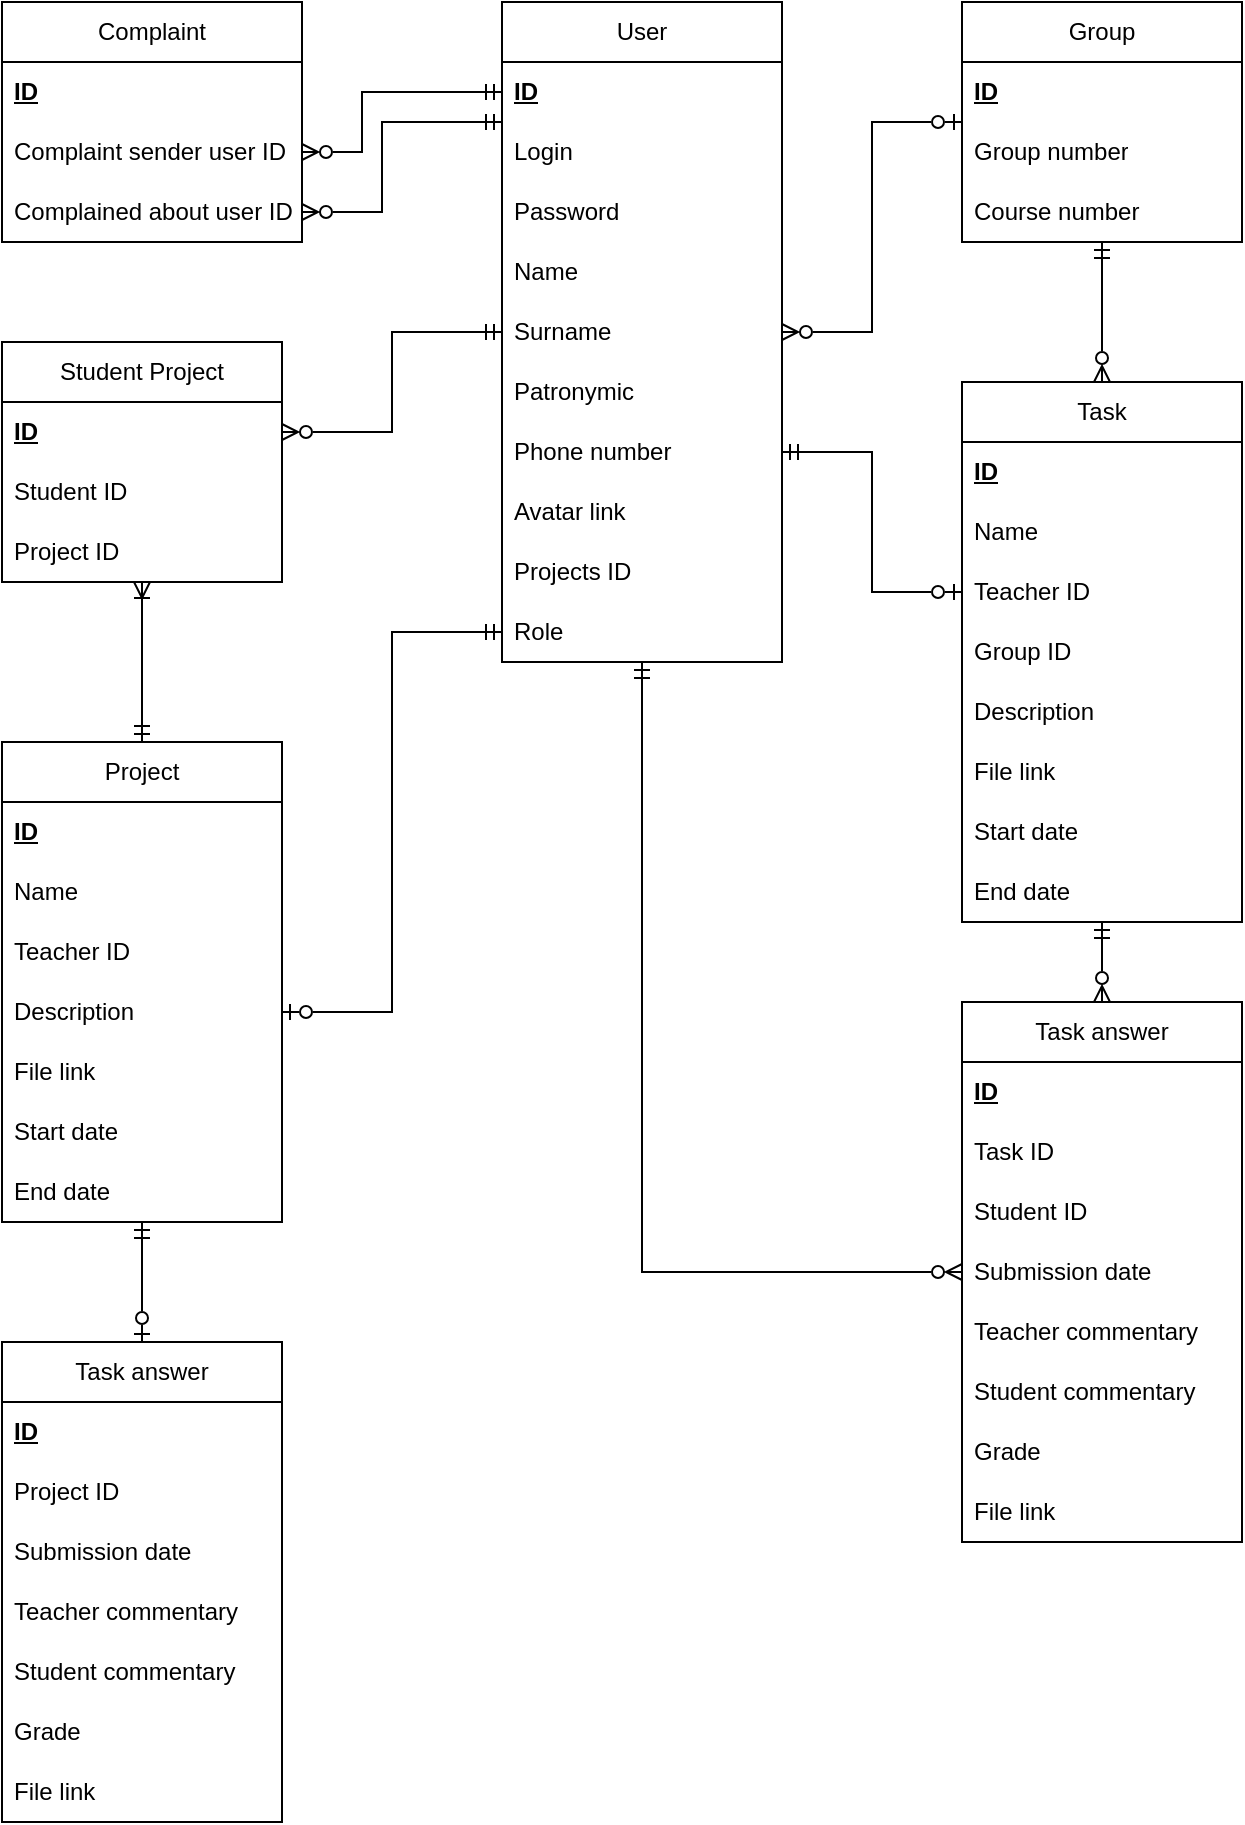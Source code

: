 <mxfile version="24.0.5" type="device">
  <diagram id="iSol9jtTjHyPuVoSBAxk" name="Страница — 1">
    <mxGraphModel dx="1221" dy="647" grid="1" gridSize="10" guides="1" tooltips="1" connect="1" arrows="1" fold="1" page="1" pageScale="1" pageWidth="827" pageHeight="1169" math="0" shadow="0">
      <root>
        <mxCell id="0" />
        <mxCell id="1" parent="0" />
        <mxCell id="YsDDaBwyLeu5cf9a0ZEZ-1" value="User" style="swimlane;fontStyle=0;childLayout=stackLayout;horizontal=1;startSize=30;horizontalStack=0;resizeParent=1;resizeParentMax=0;resizeLast=0;collapsible=1;marginBottom=0;whiteSpace=wrap;html=1;" parent="1" vertex="1">
          <mxGeometry x="348" y="40" width="140" height="330" as="geometry" />
        </mxCell>
        <mxCell id="YsDDaBwyLeu5cf9a0ZEZ-2" value="&lt;b&gt;&lt;u&gt;ID&lt;/u&gt;&lt;/b&gt;" style="text;strokeColor=none;fillColor=none;align=left;verticalAlign=middle;spacingLeft=4;spacingRight=4;overflow=hidden;points=[[0,0.5],[1,0.5]];portConstraint=eastwest;rotatable=0;whiteSpace=wrap;html=1;" parent="YsDDaBwyLeu5cf9a0ZEZ-1" vertex="1">
          <mxGeometry y="30" width="140" height="30" as="geometry" />
        </mxCell>
        <mxCell id="YsDDaBwyLeu5cf9a0ZEZ-30" value="Login" style="text;strokeColor=none;fillColor=none;align=left;verticalAlign=middle;spacingLeft=4;spacingRight=4;overflow=hidden;points=[[0,0.5],[1,0.5]];portConstraint=eastwest;rotatable=0;whiteSpace=wrap;html=1;" parent="YsDDaBwyLeu5cf9a0ZEZ-1" vertex="1">
          <mxGeometry y="60" width="140" height="30" as="geometry" />
        </mxCell>
        <mxCell id="ehmMcJNn_Jlqj3ePmiMv-1" value="Password" style="text;strokeColor=none;fillColor=none;align=left;verticalAlign=middle;spacingLeft=4;spacingRight=4;overflow=hidden;points=[[0,0.5],[1,0.5]];portConstraint=eastwest;rotatable=0;whiteSpace=wrap;html=1;" parent="YsDDaBwyLeu5cf9a0ZEZ-1" vertex="1">
          <mxGeometry y="90" width="140" height="30" as="geometry" />
        </mxCell>
        <mxCell id="YsDDaBwyLeu5cf9a0ZEZ-3" value="Name&amp;nbsp;" style="text;strokeColor=none;fillColor=none;align=left;verticalAlign=middle;spacingLeft=4;spacingRight=4;overflow=hidden;points=[[0,0.5],[1,0.5]];portConstraint=eastwest;rotatable=0;whiteSpace=wrap;html=1;" parent="YsDDaBwyLeu5cf9a0ZEZ-1" vertex="1">
          <mxGeometry y="120" width="140" height="30" as="geometry" />
        </mxCell>
        <mxCell id="YsDDaBwyLeu5cf9a0ZEZ-4" value="Surname" style="text;strokeColor=none;fillColor=none;align=left;verticalAlign=middle;spacingLeft=4;spacingRight=4;overflow=hidden;points=[[0,0.5],[1,0.5]];portConstraint=eastwest;rotatable=0;whiteSpace=wrap;html=1;" parent="YsDDaBwyLeu5cf9a0ZEZ-1" vertex="1">
          <mxGeometry y="150" width="140" height="30" as="geometry" />
        </mxCell>
        <mxCell id="YsDDaBwyLeu5cf9a0ZEZ-29" value="Patronymic" style="text;strokeColor=none;fillColor=none;align=left;verticalAlign=middle;spacingLeft=4;spacingRight=4;overflow=hidden;points=[[0,0.5],[1,0.5]];portConstraint=eastwest;rotatable=0;whiteSpace=wrap;html=1;" parent="YsDDaBwyLeu5cf9a0ZEZ-1" vertex="1">
          <mxGeometry y="180" width="140" height="30" as="geometry" />
        </mxCell>
        <mxCell id="YsDDaBwyLeu5cf9a0ZEZ-31" value="Phone number" style="text;strokeColor=none;fillColor=none;align=left;verticalAlign=middle;spacingLeft=4;spacingRight=4;overflow=hidden;points=[[0,0.5],[1,0.5]];portConstraint=eastwest;rotatable=0;whiteSpace=wrap;html=1;" parent="YsDDaBwyLeu5cf9a0ZEZ-1" vertex="1">
          <mxGeometry y="210" width="140" height="30" as="geometry" />
        </mxCell>
        <mxCell id="YsDDaBwyLeu5cf9a0ZEZ-32" value="Avatar link" style="text;strokeColor=none;fillColor=none;align=left;verticalAlign=middle;spacingLeft=4;spacingRight=4;overflow=hidden;points=[[0,0.5],[1,0.5]];portConstraint=eastwest;rotatable=0;whiteSpace=wrap;html=1;" parent="YsDDaBwyLeu5cf9a0ZEZ-1" vertex="1">
          <mxGeometry y="240" width="140" height="30" as="geometry" />
        </mxCell>
        <mxCell id="YsDDaBwyLeu5cf9a0ZEZ-34" value="Projects ID" style="text;strokeColor=none;fillColor=none;align=left;verticalAlign=middle;spacingLeft=4;spacingRight=4;overflow=hidden;points=[[0,0.5],[1,0.5]];portConstraint=eastwest;rotatable=0;whiteSpace=wrap;html=1;" parent="YsDDaBwyLeu5cf9a0ZEZ-1" vertex="1">
          <mxGeometry y="270" width="140" height="30" as="geometry" />
        </mxCell>
        <mxCell id="YsDDaBwyLeu5cf9a0ZEZ-33" value="Role" style="text;strokeColor=none;fillColor=none;align=left;verticalAlign=middle;spacingLeft=4;spacingRight=4;overflow=hidden;points=[[0,0.5],[1,0.5]];portConstraint=eastwest;rotatable=0;whiteSpace=wrap;html=1;" parent="YsDDaBwyLeu5cf9a0ZEZ-1" vertex="1">
          <mxGeometry y="300" width="140" height="30" as="geometry" />
        </mxCell>
        <mxCell id="YsDDaBwyLeu5cf9a0ZEZ-50" style="edgeStyle=orthogonalEdgeStyle;rounded=0;orthogonalLoop=1;jettySize=auto;html=1;exitX=0.5;exitY=0;exitDx=0;exitDy=0;endArrow=ERmandOne;endFill=0;startArrow=ERzeroToMany;startFill=0;" parent="1" source="YsDDaBwyLeu5cf9a0ZEZ-5" target="YsDDaBwyLeu5cf9a0ZEZ-25" edge="1">
          <mxGeometry relative="1" as="geometry" />
        </mxCell>
        <mxCell id="YsDDaBwyLeu5cf9a0ZEZ-5" value="Task" style="swimlane;fontStyle=0;childLayout=stackLayout;horizontal=1;startSize=30;horizontalStack=0;resizeParent=1;resizeParentMax=0;resizeLast=0;collapsible=1;marginBottom=0;whiteSpace=wrap;html=1;" parent="1" vertex="1">
          <mxGeometry x="578" y="230" width="140" height="270" as="geometry" />
        </mxCell>
        <mxCell id="YsDDaBwyLeu5cf9a0ZEZ-6" value="&lt;b&gt;&lt;u&gt;ID&lt;/u&gt;&lt;/b&gt;" style="text;strokeColor=none;fillColor=none;align=left;verticalAlign=middle;spacingLeft=4;spacingRight=4;overflow=hidden;points=[[0,0.5],[1,0.5]];portConstraint=eastwest;rotatable=0;whiteSpace=wrap;html=1;" parent="YsDDaBwyLeu5cf9a0ZEZ-5" vertex="1">
          <mxGeometry y="30" width="140" height="30" as="geometry" />
        </mxCell>
        <mxCell id="dFPDs4bfLykhROEB7pra-2" value="Name" style="text;strokeColor=none;fillColor=none;align=left;verticalAlign=middle;spacingLeft=4;spacingRight=4;overflow=hidden;points=[[0,0.5],[1,0.5]];portConstraint=eastwest;rotatable=0;whiteSpace=wrap;html=1;" vertex="1" parent="YsDDaBwyLeu5cf9a0ZEZ-5">
          <mxGeometry y="60" width="140" height="30" as="geometry" />
        </mxCell>
        <mxCell id="YsDDaBwyLeu5cf9a0ZEZ-7" value="Teacher ID" style="text;strokeColor=none;fillColor=none;align=left;verticalAlign=middle;spacingLeft=4;spacingRight=4;overflow=hidden;points=[[0,0.5],[1,0.5]];portConstraint=eastwest;rotatable=0;whiteSpace=wrap;html=1;" parent="YsDDaBwyLeu5cf9a0ZEZ-5" vertex="1">
          <mxGeometry y="90" width="140" height="30" as="geometry" />
        </mxCell>
        <mxCell id="YsDDaBwyLeu5cf9a0ZEZ-8" value="Group ID" style="text;strokeColor=none;fillColor=none;align=left;verticalAlign=middle;spacingLeft=4;spacingRight=4;overflow=hidden;points=[[0,0.5],[1,0.5]];portConstraint=eastwest;rotatable=0;whiteSpace=wrap;html=1;" parent="YsDDaBwyLeu5cf9a0ZEZ-5" vertex="1">
          <mxGeometry y="120" width="140" height="30" as="geometry" />
        </mxCell>
        <mxCell id="YsDDaBwyLeu5cf9a0ZEZ-40" value="Description" style="text;strokeColor=none;fillColor=none;align=left;verticalAlign=middle;spacingLeft=4;spacingRight=4;overflow=hidden;points=[[0,0.5],[1,0.5]];portConstraint=eastwest;rotatable=0;whiteSpace=wrap;html=1;" parent="YsDDaBwyLeu5cf9a0ZEZ-5" vertex="1">
          <mxGeometry y="150" width="140" height="30" as="geometry" />
        </mxCell>
        <mxCell id="YsDDaBwyLeu5cf9a0ZEZ-41" value="File link" style="text;strokeColor=none;fillColor=none;align=left;verticalAlign=middle;spacingLeft=4;spacingRight=4;overflow=hidden;points=[[0,0.5],[1,0.5]];portConstraint=eastwest;rotatable=0;whiteSpace=wrap;html=1;" parent="YsDDaBwyLeu5cf9a0ZEZ-5" vertex="1">
          <mxGeometry y="180" width="140" height="30" as="geometry" />
        </mxCell>
        <mxCell id="YsDDaBwyLeu5cf9a0ZEZ-52" value="Start date" style="text;strokeColor=none;fillColor=none;align=left;verticalAlign=middle;spacingLeft=4;spacingRight=4;overflow=hidden;points=[[0,0.5],[1,0.5]];portConstraint=eastwest;rotatable=0;whiteSpace=wrap;html=1;" parent="YsDDaBwyLeu5cf9a0ZEZ-5" vertex="1">
          <mxGeometry y="210" width="140" height="30" as="geometry" />
        </mxCell>
        <mxCell id="YsDDaBwyLeu5cf9a0ZEZ-53" value="End date" style="text;strokeColor=none;fillColor=none;align=left;verticalAlign=middle;spacingLeft=4;spacingRight=4;overflow=hidden;points=[[0,0.5],[1,0.5]];portConstraint=eastwest;rotatable=0;whiteSpace=wrap;html=1;" parent="YsDDaBwyLeu5cf9a0ZEZ-5" vertex="1">
          <mxGeometry y="240" width="140" height="30" as="geometry" />
        </mxCell>
        <mxCell id="YsDDaBwyLeu5cf9a0ZEZ-56" style="edgeStyle=orthogonalEdgeStyle;rounded=0;orthogonalLoop=1;jettySize=auto;html=1;exitX=0.5;exitY=0;exitDx=0;exitDy=0;startArrow=ERzeroToMany;startFill=0;endArrow=ERmandOne;endFill=0;" parent="1" source="YsDDaBwyLeu5cf9a0ZEZ-9" target="YsDDaBwyLeu5cf9a0ZEZ-5" edge="1">
          <mxGeometry relative="1" as="geometry" />
        </mxCell>
        <mxCell id="YsDDaBwyLeu5cf9a0ZEZ-9" value="Task answer" style="swimlane;fontStyle=0;childLayout=stackLayout;horizontal=1;startSize=30;horizontalStack=0;resizeParent=1;resizeParentMax=0;resizeLast=0;collapsible=1;marginBottom=0;whiteSpace=wrap;html=1;" parent="1" vertex="1">
          <mxGeometry x="578" y="540" width="140" height="270" as="geometry" />
        </mxCell>
        <mxCell id="YsDDaBwyLeu5cf9a0ZEZ-10" value="&lt;b&gt;&lt;u&gt;ID&lt;/u&gt;&lt;/b&gt;" style="text;strokeColor=none;fillColor=none;align=left;verticalAlign=middle;spacingLeft=4;spacingRight=4;overflow=hidden;points=[[0,0.5],[1,0.5]];portConstraint=eastwest;rotatable=0;whiteSpace=wrap;html=1;" parent="YsDDaBwyLeu5cf9a0ZEZ-9" vertex="1">
          <mxGeometry y="30" width="140" height="30" as="geometry" />
        </mxCell>
        <mxCell id="YsDDaBwyLeu5cf9a0ZEZ-11" value="Task ID" style="text;strokeColor=none;fillColor=none;align=left;verticalAlign=middle;spacingLeft=4;spacingRight=4;overflow=hidden;points=[[0,0.5],[1,0.5]];portConstraint=eastwest;rotatable=0;whiteSpace=wrap;html=1;" parent="YsDDaBwyLeu5cf9a0ZEZ-9" vertex="1">
          <mxGeometry y="60" width="140" height="30" as="geometry" />
        </mxCell>
        <mxCell id="YsDDaBwyLeu5cf9a0ZEZ-12" value="Student ID" style="text;strokeColor=none;fillColor=none;align=left;verticalAlign=middle;spacingLeft=4;spacingRight=4;overflow=hidden;points=[[0,0.5],[1,0.5]];portConstraint=eastwest;rotatable=0;whiteSpace=wrap;html=1;" parent="YsDDaBwyLeu5cf9a0ZEZ-9" vertex="1">
          <mxGeometry y="90" width="140" height="30" as="geometry" />
        </mxCell>
        <mxCell id="YsDDaBwyLeu5cf9a0ZEZ-43" value="Submission date" style="text;strokeColor=none;fillColor=none;align=left;verticalAlign=middle;spacingLeft=4;spacingRight=4;overflow=hidden;points=[[0,0.5],[1,0.5]];portConstraint=eastwest;rotatable=0;whiteSpace=wrap;html=1;" parent="YsDDaBwyLeu5cf9a0ZEZ-9" vertex="1">
          <mxGeometry y="120" width="140" height="30" as="geometry" />
        </mxCell>
        <mxCell id="YsDDaBwyLeu5cf9a0ZEZ-45" value="Teacher commentary" style="text;strokeColor=none;fillColor=none;align=left;verticalAlign=middle;spacingLeft=4;spacingRight=4;overflow=hidden;points=[[0,0.5],[1,0.5]];portConstraint=eastwest;rotatable=0;whiteSpace=wrap;html=1;" parent="YsDDaBwyLeu5cf9a0ZEZ-9" vertex="1">
          <mxGeometry y="150" width="140" height="30" as="geometry" />
        </mxCell>
        <mxCell id="YsDDaBwyLeu5cf9a0ZEZ-46" value="Student commentary" style="text;strokeColor=none;fillColor=none;align=left;verticalAlign=middle;spacingLeft=4;spacingRight=4;overflow=hidden;points=[[0,0.5],[1,0.5]];portConstraint=eastwest;rotatable=0;whiteSpace=wrap;html=1;" parent="YsDDaBwyLeu5cf9a0ZEZ-9" vertex="1">
          <mxGeometry y="180" width="140" height="30" as="geometry" />
        </mxCell>
        <mxCell id="YsDDaBwyLeu5cf9a0ZEZ-47" value="Grade" style="text;strokeColor=none;fillColor=none;align=left;verticalAlign=middle;spacingLeft=4;spacingRight=4;overflow=hidden;points=[[0,0.5],[1,0.5]];portConstraint=eastwest;rotatable=0;whiteSpace=wrap;html=1;" parent="YsDDaBwyLeu5cf9a0ZEZ-9" vertex="1">
          <mxGeometry y="210" width="140" height="30" as="geometry" />
        </mxCell>
        <mxCell id="YsDDaBwyLeu5cf9a0ZEZ-48" value="File link" style="text;strokeColor=none;fillColor=none;align=left;verticalAlign=middle;spacingLeft=4;spacingRight=4;overflow=hidden;points=[[0,0.5],[1,0.5]];portConstraint=eastwest;rotatable=0;whiteSpace=wrap;html=1;" parent="YsDDaBwyLeu5cf9a0ZEZ-9" vertex="1">
          <mxGeometry y="240" width="140" height="30" as="geometry" />
        </mxCell>
        <mxCell id="YsDDaBwyLeu5cf9a0ZEZ-17" value="Complaint" style="swimlane;fontStyle=0;childLayout=stackLayout;horizontal=1;startSize=30;horizontalStack=0;resizeParent=1;resizeParentMax=0;resizeLast=0;collapsible=1;marginBottom=0;whiteSpace=wrap;html=1;" parent="1" vertex="1">
          <mxGeometry x="98" y="40" width="150" height="120" as="geometry" />
        </mxCell>
        <mxCell id="YsDDaBwyLeu5cf9a0ZEZ-18" value="&lt;b&gt;&lt;u&gt;ID&lt;/u&gt;&lt;/b&gt;" style="text;strokeColor=none;fillColor=none;align=left;verticalAlign=middle;spacingLeft=4;spacingRight=4;overflow=hidden;points=[[0,0.5],[1,0.5]];portConstraint=eastwest;rotatable=0;whiteSpace=wrap;html=1;" parent="YsDDaBwyLeu5cf9a0ZEZ-17" vertex="1">
          <mxGeometry y="30" width="150" height="30" as="geometry" />
        </mxCell>
        <mxCell id="YsDDaBwyLeu5cf9a0ZEZ-19" value="Complaint sender user ID" style="text;strokeColor=none;fillColor=none;align=left;verticalAlign=middle;spacingLeft=4;spacingRight=4;overflow=hidden;points=[[0,0.5],[1,0.5]];portConstraint=eastwest;rotatable=0;whiteSpace=wrap;html=1;" parent="YsDDaBwyLeu5cf9a0ZEZ-17" vertex="1">
          <mxGeometry y="60" width="150" height="30" as="geometry" />
        </mxCell>
        <mxCell id="YsDDaBwyLeu5cf9a0ZEZ-20" value="Complained about user ID" style="text;strokeColor=none;fillColor=none;align=left;verticalAlign=middle;spacingLeft=4;spacingRight=4;overflow=hidden;points=[[0,0.5],[1,0.5]];portConstraint=eastwest;rotatable=0;whiteSpace=wrap;html=1;" parent="YsDDaBwyLeu5cf9a0ZEZ-17" vertex="1">
          <mxGeometry y="90" width="150" height="30" as="geometry" />
        </mxCell>
        <mxCell id="YsDDaBwyLeu5cf9a0ZEZ-25" value="Group" style="swimlane;fontStyle=0;childLayout=stackLayout;horizontal=1;startSize=30;horizontalStack=0;resizeParent=1;resizeParentMax=0;resizeLast=0;collapsible=1;marginBottom=0;whiteSpace=wrap;html=1;" parent="1" vertex="1">
          <mxGeometry x="578" y="40" width="140" height="120" as="geometry" />
        </mxCell>
        <mxCell id="YsDDaBwyLeu5cf9a0ZEZ-26" value="&lt;u&gt;&lt;b&gt;ID&lt;/b&gt;&lt;/u&gt;" style="text;strokeColor=none;fillColor=none;align=left;verticalAlign=middle;spacingLeft=4;spacingRight=4;overflow=hidden;points=[[0,0.5],[1,0.5]];portConstraint=eastwest;rotatable=0;whiteSpace=wrap;html=1;" parent="YsDDaBwyLeu5cf9a0ZEZ-25" vertex="1">
          <mxGeometry y="30" width="140" height="30" as="geometry" />
        </mxCell>
        <mxCell id="YsDDaBwyLeu5cf9a0ZEZ-27" value="Group number" style="text;strokeColor=none;fillColor=none;align=left;verticalAlign=middle;spacingLeft=4;spacingRight=4;overflow=hidden;points=[[0,0.5],[1,0.5]];portConstraint=eastwest;rotatable=0;whiteSpace=wrap;html=1;" parent="YsDDaBwyLeu5cf9a0ZEZ-25" vertex="1">
          <mxGeometry y="60" width="140" height="30" as="geometry" />
        </mxCell>
        <mxCell id="YsDDaBwyLeu5cf9a0ZEZ-28" value="Сourse number" style="text;strokeColor=none;fillColor=none;align=left;verticalAlign=middle;spacingLeft=4;spacingRight=4;overflow=hidden;points=[[0,0.5],[1,0.5]];portConstraint=eastwest;rotatable=0;whiteSpace=wrap;html=1;" parent="YsDDaBwyLeu5cf9a0ZEZ-25" vertex="1">
          <mxGeometry y="90" width="140" height="30" as="geometry" />
        </mxCell>
        <mxCell id="YsDDaBwyLeu5cf9a0ZEZ-36" style="edgeStyle=orthogonalEdgeStyle;rounded=0;orthogonalLoop=1;jettySize=auto;html=1;entryX=0;entryY=0.5;entryDx=0;entryDy=0;endArrow=ERmandOne;endFill=0;startArrow=ERzeroToMany;startFill=0;" parent="1" source="YsDDaBwyLeu5cf9a0ZEZ-17" target="YsDDaBwyLeu5cf9a0ZEZ-2" edge="1">
          <mxGeometry relative="1" as="geometry">
            <Array as="points">
              <mxPoint x="278" y="115" />
              <mxPoint x="278" y="85" />
            </Array>
          </mxGeometry>
        </mxCell>
        <mxCell id="YsDDaBwyLeu5cf9a0ZEZ-37" style="edgeStyle=orthogonalEdgeStyle;rounded=0;orthogonalLoop=1;jettySize=auto;html=1;endArrow=ERmandOne;endFill=0;startArrow=ERzeroToMany;startFill=0;" parent="1" source="YsDDaBwyLeu5cf9a0ZEZ-17" target="YsDDaBwyLeu5cf9a0ZEZ-2" edge="1">
          <mxGeometry relative="1" as="geometry">
            <Array as="points">
              <mxPoint x="288" y="145" />
              <mxPoint x="288" y="100" />
            </Array>
          </mxGeometry>
        </mxCell>
        <mxCell id="YsDDaBwyLeu5cf9a0ZEZ-39" style="edgeStyle=orthogonalEdgeStyle;rounded=0;orthogonalLoop=1;jettySize=auto;html=1;startArrow=ERzeroToMany;startFill=0;endArrow=ERzeroToOne;endFill=0;" parent="1" source="YsDDaBwyLeu5cf9a0ZEZ-1" target="YsDDaBwyLeu5cf9a0ZEZ-25" edge="1">
          <mxGeometry relative="1" as="geometry" />
        </mxCell>
        <mxCell id="YsDDaBwyLeu5cf9a0ZEZ-49" style="edgeStyle=orthogonalEdgeStyle;rounded=0;orthogonalLoop=1;jettySize=auto;html=1;exitX=0;exitY=0.5;exitDx=0;exitDy=0;endArrow=ERmandOne;endFill=0;startArrow=ERzeroToOne;startFill=0;" parent="1" source="YsDDaBwyLeu5cf9a0ZEZ-7" target="YsDDaBwyLeu5cf9a0ZEZ-31" edge="1">
          <mxGeometry relative="1" as="geometry" />
        </mxCell>
        <mxCell id="YsDDaBwyLeu5cf9a0ZEZ-55" style="edgeStyle=orthogonalEdgeStyle;rounded=0;orthogonalLoop=1;jettySize=auto;html=1;exitX=0;exitY=0.5;exitDx=0;exitDy=0;startArrow=ERzeroToMany;startFill=0;endArrow=ERmandOne;endFill=0;" parent="1" source="YsDDaBwyLeu5cf9a0ZEZ-43" target="YsDDaBwyLeu5cf9a0ZEZ-1" edge="1">
          <mxGeometry relative="1" as="geometry">
            <Array as="points">
              <mxPoint x="418" y="675" />
            </Array>
          </mxGeometry>
        </mxCell>
        <mxCell id="YsDDaBwyLeu5cf9a0ZEZ-80" style="edgeStyle=orthogonalEdgeStyle;rounded=0;orthogonalLoop=1;jettySize=auto;html=1;exitX=0.5;exitY=0;exitDx=0;exitDy=0;startArrow=ERmandOne;startFill=0;endArrow=ERoneToMany;endFill=0;" parent="1" source="YsDDaBwyLeu5cf9a0ZEZ-57" target="YsDDaBwyLeu5cf9a0ZEZ-74" edge="1">
          <mxGeometry relative="1" as="geometry" />
        </mxCell>
        <mxCell id="YsDDaBwyLeu5cf9a0ZEZ-57" value="Project" style="swimlane;fontStyle=0;childLayout=stackLayout;horizontal=1;startSize=30;horizontalStack=0;resizeParent=1;resizeParentMax=0;resizeLast=0;collapsible=1;marginBottom=0;whiteSpace=wrap;html=1;" parent="1" vertex="1">
          <mxGeometry x="98" y="410" width="140" height="240" as="geometry" />
        </mxCell>
        <mxCell id="YsDDaBwyLeu5cf9a0ZEZ-58" value="&lt;b&gt;&lt;u&gt;ID&lt;/u&gt;&lt;/b&gt;" style="text;strokeColor=none;fillColor=none;align=left;verticalAlign=middle;spacingLeft=4;spacingRight=4;overflow=hidden;points=[[0,0.5],[1,0.5]];portConstraint=eastwest;rotatable=0;whiteSpace=wrap;html=1;" parent="YsDDaBwyLeu5cf9a0ZEZ-57" vertex="1">
          <mxGeometry y="30" width="140" height="30" as="geometry" />
        </mxCell>
        <mxCell id="dFPDs4bfLykhROEB7pra-1" value="Name" style="text;strokeColor=none;fillColor=none;align=left;verticalAlign=middle;spacingLeft=4;spacingRight=4;overflow=hidden;points=[[0,0.5],[1,0.5]];portConstraint=eastwest;rotatable=0;whiteSpace=wrap;html=1;" vertex="1" parent="YsDDaBwyLeu5cf9a0ZEZ-57">
          <mxGeometry y="60" width="140" height="30" as="geometry" />
        </mxCell>
        <mxCell id="YsDDaBwyLeu5cf9a0ZEZ-59" value="Teacher ID" style="text;strokeColor=none;fillColor=none;align=left;verticalAlign=middle;spacingLeft=4;spacingRight=4;overflow=hidden;points=[[0,0.5],[1,0.5]];portConstraint=eastwest;rotatable=0;whiteSpace=wrap;html=1;" parent="YsDDaBwyLeu5cf9a0ZEZ-57" vertex="1">
          <mxGeometry y="90" width="140" height="30" as="geometry" />
        </mxCell>
        <mxCell id="YsDDaBwyLeu5cf9a0ZEZ-61" value="Description" style="text;strokeColor=none;fillColor=none;align=left;verticalAlign=middle;spacingLeft=4;spacingRight=4;overflow=hidden;points=[[0,0.5],[1,0.5]];portConstraint=eastwest;rotatable=0;whiteSpace=wrap;html=1;" parent="YsDDaBwyLeu5cf9a0ZEZ-57" vertex="1">
          <mxGeometry y="120" width="140" height="30" as="geometry" />
        </mxCell>
        <mxCell id="YsDDaBwyLeu5cf9a0ZEZ-62" value="File link" style="text;strokeColor=none;fillColor=none;align=left;verticalAlign=middle;spacingLeft=4;spacingRight=4;overflow=hidden;points=[[0,0.5],[1,0.5]];portConstraint=eastwest;rotatable=0;whiteSpace=wrap;html=1;" parent="YsDDaBwyLeu5cf9a0ZEZ-57" vertex="1">
          <mxGeometry y="150" width="140" height="30" as="geometry" />
        </mxCell>
        <mxCell id="YsDDaBwyLeu5cf9a0ZEZ-63" value="Start date" style="text;strokeColor=none;fillColor=none;align=left;verticalAlign=middle;spacingLeft=4;spacingRight=4;overflow=hidden;points=[[0,0.5],[1,0.5]];portConstraint=eastwest;rotatable=0;whiteSpace=wrap;html=1;" parent="YsDDaBwyLeu5cf9a0ZEZ-57" vertex="1">
          <mxGeometry y="180" width="140" height="30" as="geometry" />
        </mxCell>
        <mxCell id="YsDDaBwyLeu5cf9a0ZEZ-64" value="End date" style="text;strokeColor=none;fillColor=none;align=left;verticalAlign=middle;spacingLeft=4;spacingRight=4;overflow=hidden;points=[[0,0.5],[1,0.5]];portConstraint=eastwest;rotatable=0;whiteSpace=wrap;html=1;" parent="YsDDaBwyLeu5cf9a0ZEZ-57" vertex="1">
          <mxGeometry y="210" width="140" height="30" as="geometry" />
        </mxCell>
        <mxCell id="YsDDaBwyLeu5cf9a0ZEZ-82" style="edgeStyle=orthogonalEdgeStyle;rounded=0;orthogonalLoop=1;jettySize=auto;html=1;exitX=0.5;exitY=0;exitDx=0;exitDy=0;endArrow=ERmandOne;endFill=0;startArrow=ERzeroToOne;startFill=0;" parent="1" source="YsDDaBwyLeu5cf9a0ZEZ-65" target="YsDDaBwyLeu5cf9a0ZEZ-57" edge="1">
          <mxGeometry relative="1" as="geometry" />
        </mxCell>
        <mxCell id="YsDDaBwyLeu5cf9a0ZEZ-65" value="Task answer" style="swimlane;fontStyle=0;childLayout=stackLayout;horizontal=1;startSize=30;horizontalStack=0;resizeParent=1;resizeParentMax=0;resizeLast=0;collapsible=1;marginBottom=0;whiteSpace=wrap;html=1;" parent="1" vertex="1">
          <mxGeometry x="98" y="710" width="140" height="240" as="geometry" />
        </mxCell>
        <mxCell id="YsDDaBwyLeu5cf9a0ZEZ-66" value="&lt;b&gt;&lt;u&gt;ID&lt;/u&gt;&lt;/b&gt;" style="text;strokeColor=none;fillColor=none;align=left;verticalAlign=middle;spacingLeft=4;spacingRight=4;overflow=hidden;points=[[0,0.5],[1,0.5]];portConstraint=eastwest;rotatable=0;whiteSpace=wrap;html=1;" parent="YsDDaBwyLeu5cf9a0ZEZ-65" vertex="1">
          <mxGeometry y="30" width="140" height="30" as="geometry" />
        </mxCell>
        <mxCell id="YsDDaBwyLeu5cf9a0ZEZ-67" value="Project ID" style="text;strokeColor=none;fillColor=none;align=left;verticalAlign=middle;spacingLeft=4;spacingRight=4;overflow=hidden;points=[[0,0.5],[1,0.5]];portConstraint=eastwest;rotatable=0;whiteSpace=wrap;html=1;" parent="YsDDaBwyLeu5cf9a0ZEZ-65" vertex="1">
          <mxGeometry y="60" width="140" height="30" as="geometry" />
        </mxCell>
        <mxCell id="YsDDaBwyLeu5cf9a0ZEZ-69" value="Submission date" style="text;strokeColor=none;fillColor=none;align=left;verticalAlign=middle;spacingLeft=4;spacingRight=4;overflow=hidden;points=[[0,0.5],[1,0.5]];portConstraint=eastwest;rotatable=0;whiteSpace=wrap;html=1;" parent="YsDDaBwyLeu5cf9a0ZEZ-65" vertex="1">
          <mxGeometry y="90" width="140" height="30" as="geometry" />
        </mxCell>
        <mxCell id="YsDDaBwyLeu5cf9a0ZEZ-70" value="Teacher commentary" style="text;strokeColor=none;fillColor=none;align=left;verticalAlign=middle;spacingLeft=4;spacingRight=4;overflow=hidden;points=[[0,0.5],[1,0.5]];portConstraint=eastwest;rotatable=0;whiteSpace=wrap;html=1;" parent="YsDDaBwyLeu5cf9a0ZEZ-65" vertex="1">
          <mxGeometry y="120" width="140" height="30" as="geometry" />
        </mxCell>
        <mxCell id="YsDDaBwyLeu5cf9a0ZEZ-71" value="Student commentary" style="text;strokeColor=none;fillColor=none;align=left;verticalAlign=middle;spacingLeft=4;spacingRight=4;overflow=hidden;points=[[0,0.5],[1,0.5]];portConstraint=eastwest;rotatable=0;whiteSpace=wrap;html=1;" parent="YsDDaBwyLeu5cf9a0ZEZ-65" vertex="1">
          <mxGeometry y="150" width="140" height="30" as="geometry" />
        </mxCell>
        <mxCell id="YsDDaBwyLeu5cf9a0ZEZ-72" value="Grade" style="text;strokeColor=none;fillColor=none;align=left;verticalAlign=middle;spacingLeft=4;spacingRight=4;overflow=hidden;points=[[0,0.5],[1,0.5]];portConstraint=eastwest;rotatable=0;whiteSpace=wrap;html=1;" parent="YsDDaBwyLeu5cf9a0ZEZ-65" vertex="1">
          <mxGeometry y="180" width="140" height="30" as="geometry" />
        </mxCell>
        <mxCell id="YsDDaBwyLeu5cf9a0ZEZ-73" value="File link" style="text;strokeColor=none;fillColor=none;align=left;verticalAlign=middle;spacingLeft=4;spacingRight=4;overflow=hidden;points=[[0,0.5],[1,0.5]];portConstraint=eastwest;rotatable=0;whiteSpace=wrap;html=1;" parent="YsDDaBwyLeu5cf9a0ZEZ-65" vertex="1">
          <mxGeometry y="210" width="140" height="30" as="geometry" />
        </mxCell>
        <mxCell id="YsDDaBwyLeu5cf9a0ZEZ-74" value="Student Project" style="swimlane;fontStyle=0;childLayout=stackLayout;horizontal=1;startSize=30;horizontalStack=0;resizeParent=1;resizeParentMax=0;resizeLast=0;collapsible=1;marginBottom=0;whiteSpace=wrap;html=1;" parent="1" vertex="1">
          <mxGeometry x="98" y="210" width="140" height="120" as="geometry" />
        </mxCell>
        <mxCell id="YsDDaBwyLeu5cf9a0ZEZ-78" value="&lt;b&gt;&lt;u&gt;ID&lt;/u&gt;&lt;/b&gt;" style="text;strokeColor=none;fillColor=none;align=left;verticalAlign=middle;spacingLeft=4;spacingRight=4;overflow=hidden;points=[[0,0.5],[1,0.5]];portConstraint=eastwest;rotatable=0;whiteSpace=wrap;html=1;" parent="YsDDaBwyLeu5cf9a0ZEZ-74" vertex="1">
          <mxGeometry y="30" width="140" height="30" as="geometry" />
        </mxCell>
        <mxCell id="YsDDaBwyLeu5cf9a0ZEZ-75" value="Student ID" style="text;strokeColor=none;fillColor=none;align=left;verticalAlign=middle;spacingLeft=4;spacingRight=4;overflow=hidden;points=[[0,0.5],[1,0.5]];portConstraint=eastwest;rotatable=0;whiteSpace=wrap;html=1;" parent="YsDDaBwyLeu5cf9a0ZEZ-74" vertex="1">
          <mxGeometry y="60" width="140" height="30" as="geometry" />
        </mxCell>
        <mxCell id="YsDDaBwyLeu5cf9a0ZEZ-76" value="Project ID" style="text;strokeColor=none;fillColor=none;align=left;verticalAlign=middle;spacingLeft=4;spacingRight=4;overflow=hidden;points=[[0,0.5],[1,0.5]];portConstraint=eastwest;rotatable=0;whiteSpace=wrap;html=1;" parent="YsDDaBwyLeu5cf9a0ZEZ-74" vertex="1">
          <mxGeometry y="90" width="140" height="30" as="geometry" />
        </mxCell>
        <mxCell id="YsDDaBwyLeu5cf9a0ZEZ-79" style="edgeStyle=orthogonalEdgeStyle;rounded=0;orthogonalLoop=1;jettySize=auto;html=1;exitX=1;exitY=0.5;exitDx=0;exitDy=0;endArrow=ERmandOne;endFill=0;startArrow=ERzeroToMany;startFill=0;" parent="1" source="YsDDaBwyLeu5cf9a0ZEZ-78" target="YsDDaBwyLeu5cf9a0ZEZ-1" edge="1">
          <mxGeometry relative="1" as="geometry" />
        </mxCell>
        <mxCell id="YsDDaBwyLeu5cf9a0ZEZ-81" style="edgeStyle=orthogonalEdgeStyle;rounded=0;orthogonalLoop=1;jettySize=auto;html=1;exitX=1;exitY=0.5;exitDx=0;exitDy=0;endArrow=ERmandOne;endFill=0;startArrow=ERzeroToOne;startFill=0;" parent="1" source="YsDDaBwyLeu5cf9a0ZEZ-61" target="YsDDaBwyLeu5cf9a0ZEZ-33" edge="1">
          <mxGeometry relative="1" as="geometry" />
        </mxCell>
      </root>
    </mxGraphModel>
  </diagram>
</mxfile>
